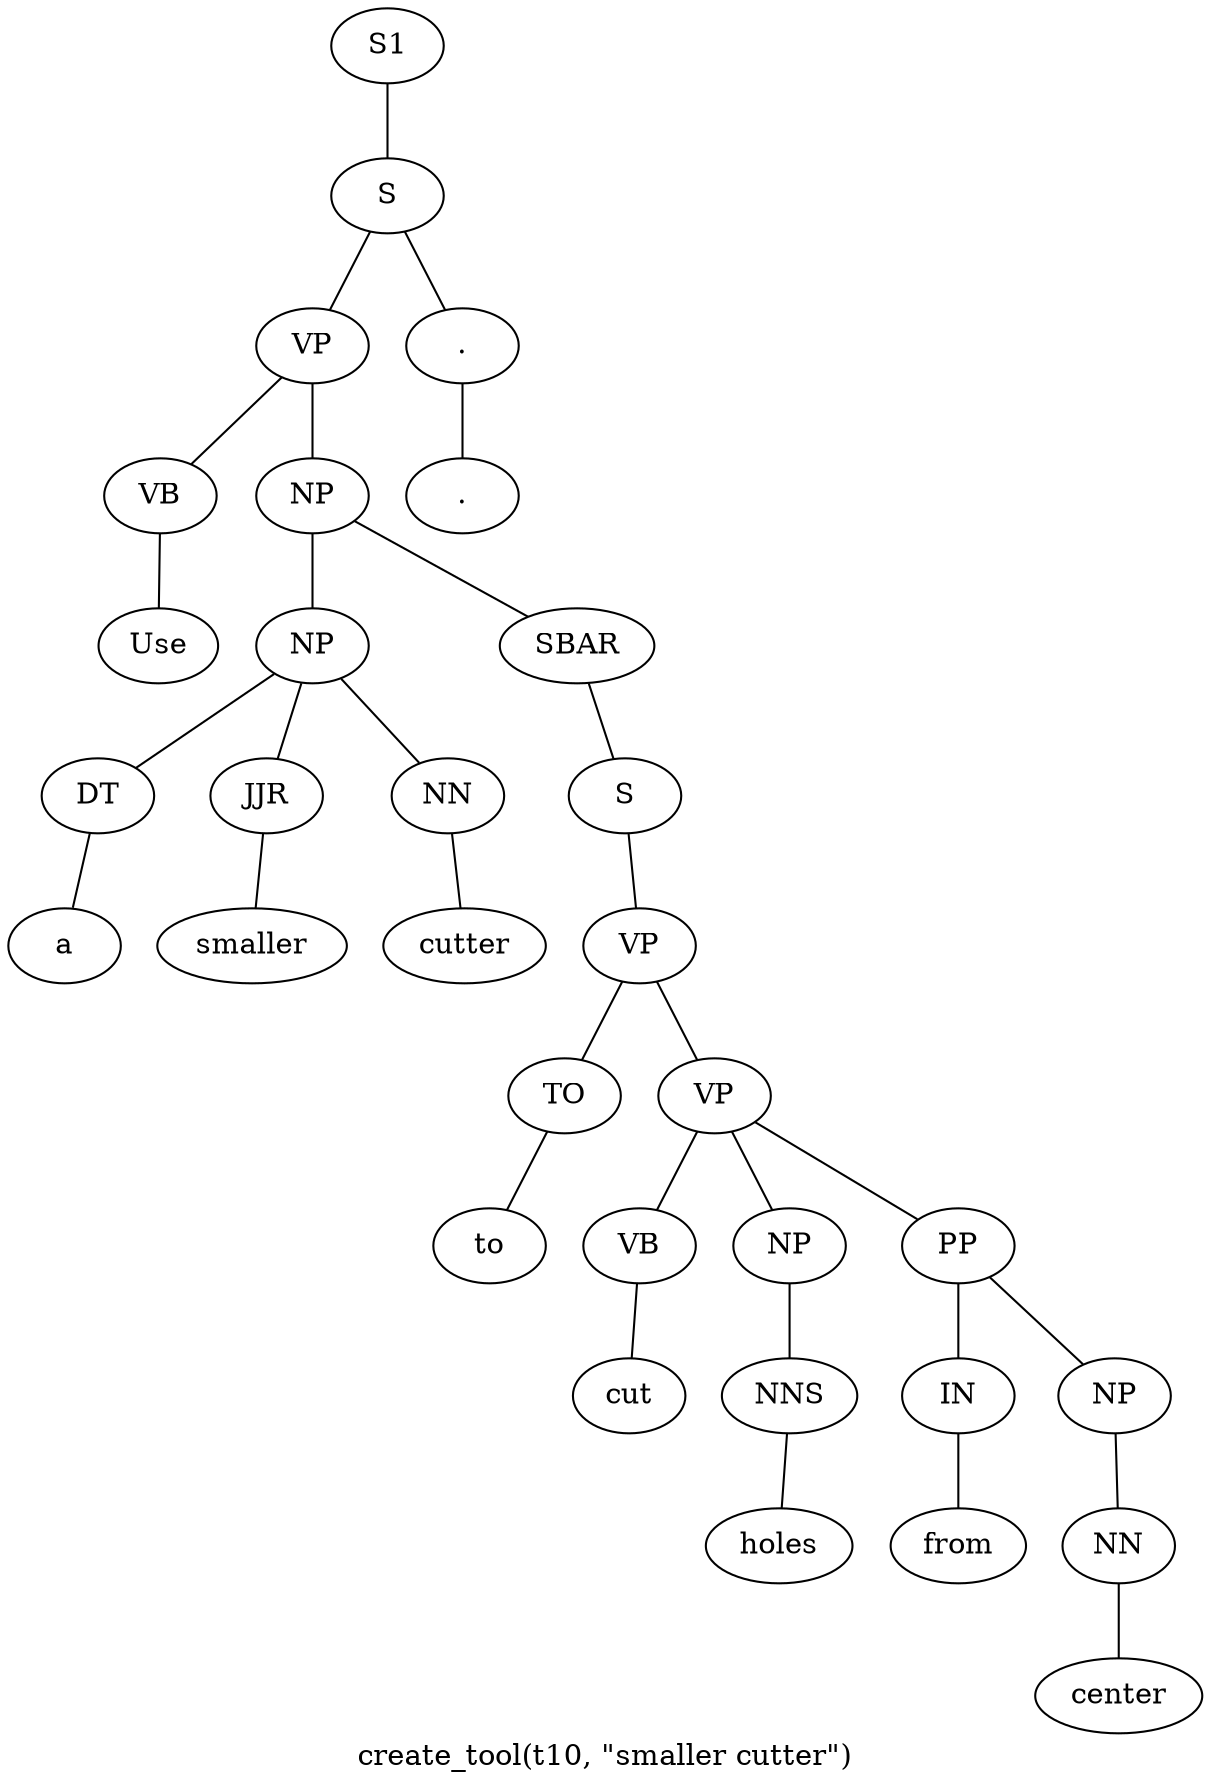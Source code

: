 graph SyntaxGraph {
	label = "create_tool(t10, \"smaller cutter\")";
	Node0 [label="S1"];
	Node1 [label="S"];
	Node2 [label="VP"];
	Node3 [label="VB"];
	Node4 [label="Use"];
	Node5 [label="NP"];
	Node6 [label="NP"];
	Node7 [label="DT"];
	Node8 [label="a"];
	Node9 [label="JJR"];
	Node10 [label="smaller"];
	Node11 [label="NN"];
	Node12 [label="cutter"];
	Node13 [label="SBAR"];
	Node14 [label="S"];
	Node15 [label="VP"];
	Node16 [label="TO"];
	Node17 [label="to"];
	Node18 [label="VP"];
	Node19 [label="VB"];
	Node20 [label="cut"];
	Node21 [label="NP"];
	Node22 [label="NNS"];
	Node23 [label="holes"];
	Node24 [label="PP"];
	Node25 [label="IN"];
	Node26 [label="from"];
	Node27 [label="NP"];
	Node28 [label="NN"];
	Node29 [label="center"];
	Node30 [label="."];
	Node31 [label="."];

	Node0 -- Node1;
	Node1 -- Node2;
	Node1 -- Node30;
	Node2 -- Node3;
	Node2 -- Node5;
	Node3 -- Node4;
	Node5 -- Node6;
	Node5 -- Node13;
	Node6 -- Node7;
	Node6 -- Node9;
	Node6 -- Node11;
	Node7 -- Node8;
	Node9 -- Node10;
	Node11 -- Node12;
	Node13 -- Node14;
	Node14 -- Node15;
	Node15 -- Node16;
	Node15 -- Node18;
	Node16 -- Node17;
	Node18 -- Node19;
	Node18 -- Node21;
	Node18 -- Node24;
	Node19 -- Node20;
	Node21 -- Node22;
	Node22 -- Node23;
	Node24 -- Node25;
	Node24 -- Node27;
	Node25 -- Node26;
	Node27 -- Node28;
	Node28 -- Node29;
	Node30 -- Node31;
}